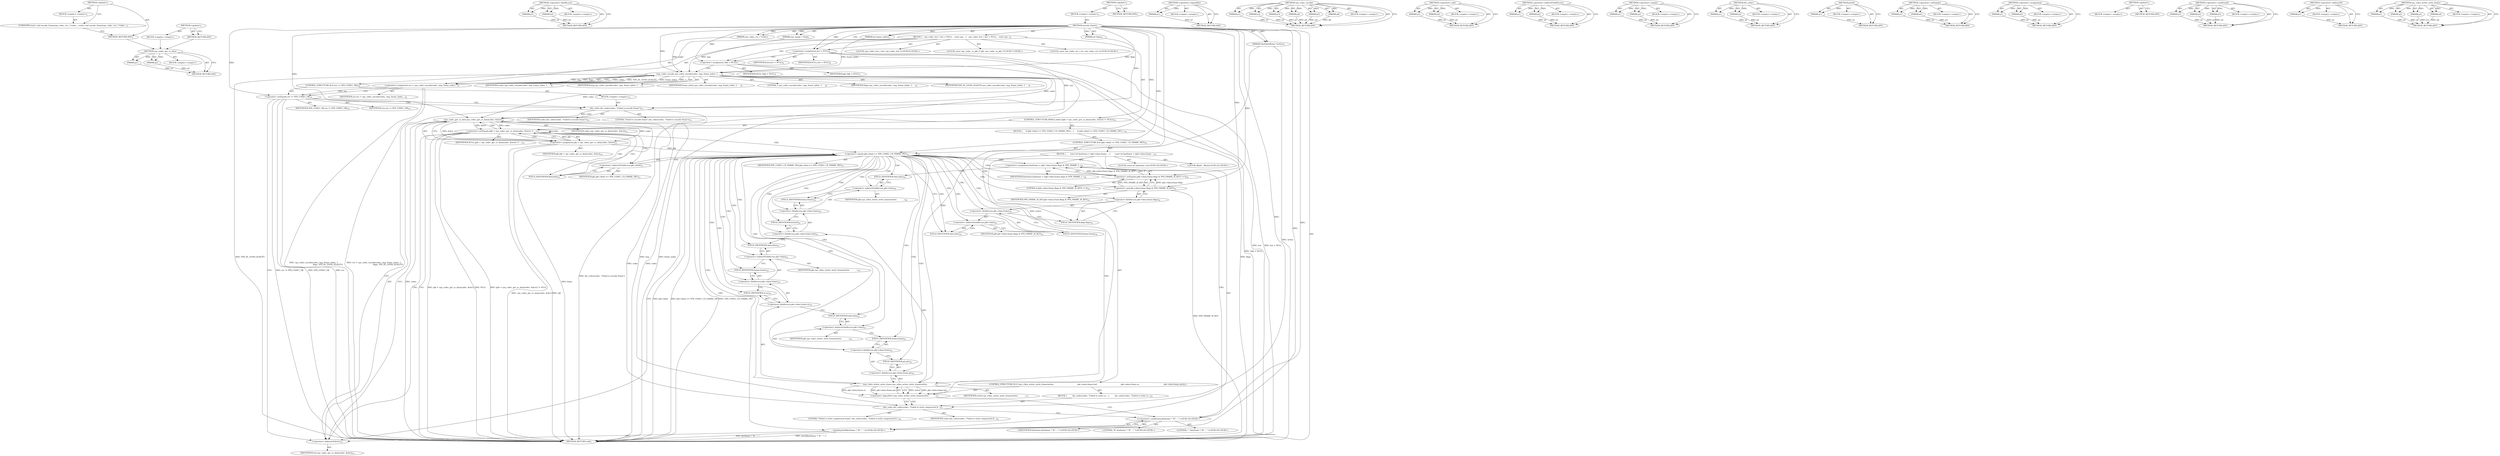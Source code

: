 digraph "&lt;global&gt;" {
vulnerable_168 [label=<(METHOD,vpx_codec_get_cx_data)>];
vulnerable_169 [label=<(PARAM,p1)>];
vulnerable_170 [label=<(PARAM,p2)>];
vulnerable_171 [label=<(BLOCK,&lt;empty&gt;,&lt;empty&gt;)>];
vulnerable_172 [label=<(METHOD_RETURN,ANY)>];
vulnerable_192 [label=<(METHOD,&lt;operator&gt;.fieldAccess)>];
vulnerable_193 [label=<(PARAM,p1)>];
vulnerable_194 [label=<(PARAM,p2)>];
vulnerable_195 [label=<(BLOCK,&lt;empty&gt;,&lt;empty&gt;)>];
vulnerable_196 [label=<(METHOD_RETURN,ANY)>];
vulnerable_6 [label=<(METHOD,&lt;global&gt;)<SUB>1</SUB>>];
vulnerable_7 [label=<(BLOCK,&lt;empty&gt;,&lt;empty&gt;)<SUB>1</SUB>>];
vulnerable_8 [label=<(METHOD,encode_frame)<SUB>1</SUB>>];
vulnerable_9 [label=<(PARAM,vpx_codec_ctx_t *codec)<SUB>1</SUB>>];
vulnerable_10 [label=<(PARAM,vpx_image_t *img)<SUB>2</SUB>>];
vulnerable_11 [label=<(PARAM,int frame_index)<SUB>3</SUB>>];
vulnerable_12 [label=<(PARAM,int flags)<SUB>4</SUB>>];
vulnerable_13 [label=<(PARAM,VpxVideoWriter *writer)<SUB>5</SUB>>];
vulnerable_14 [label=<(BLOCK,{
   vpx_codec_iter_t iter = NULL;
   const vpx...,{
   vpx_codec_iter_t iter = NULL;
   const vpx...)<SUB>5</SUB>>];
vulnerable_15 [label="<(LOCAL,vpx_codec_iter_t iter: vpx_codec_iter_t)<SUB>6</SUB>>"];
vulnerable_16 [label=<(&lt;operator&gt;.assignment,iter = NULL)<SUB>6</SUB>>];
vulnerable_17 [label=<(IDENTIFIER,iter,iter = NULL)<SUB>6</SUB>>];
vulnerable_18 [label=<(IDENTIFIER,NULL,iter = NULL)<SUB>6</SUB>>];
vulnerable_19 [label="<(LOCAL,const vpx_codec_cx_pkt_t* pkt: vpx_codec_cx_pkt_t*)<SUB>7</SUB>>"];
vulnerable_20 [label=<(&lt;operator&gt;.assignment,*pkt = NULL)<SUB>7</SUB>>];
vulnerable_21 [label=<(IDENTIFIER,pkt,*pkt = NULL)<SUB>7</SUB>>];
vulnerable_22 [label=<(IDENTIFIER,NULL,*pkt = NULL)<SUB>7</SUB>>];
vulnerable_23 [label="<(LOCAL,const vpx_codec_err_t res: vpx_codec_err_t)<SUB>8</SUB>>"];
vulnerable_24 [label=<(&lt;operator&gt;.assignment,res = vpx_codec_encode(codec, img, frame_index,...)<SUB>8</SUB>>];
vulnerable_25 [label=<(IDENTIFIER,res,res = vpx_codec_encode(codec, img, frame_index,...)<SUB>8</SUB>>];
vulnerable_26 [label=<(vpx_codec_encode,vpx_codec_encode(codec, img, frame_index, 1,
  ...)<SUB>8</SUB>>];
vulnerable_27 [label=<(IDENTIFIER,codec,vpx_codec_encode(codec, img, frame_index, 1,
  ...)<SUB>8</SUB>>];
vulnerable_28 [label=<(IDENTIFIER,img,vpx_codec_encode(codec, img, frame_index, 1,
  ...)<SUB>8</SUB>>];
vulnerable_29 [label=<(IDENTIFIER,frame_index,vpx_codec_encode(codec, img, frame_index, 1,
  ...)<SUB>8</SUB>>];
vulnerable_30 [label=<(LITERAL,1,vpx_codec_encode(codec, img, frame_index, 1,
  ...)<SUB>8</SUB>>];
vulnerable_31 [label=<(IDENTIFIER,flags,vpx_codec_encode(codec, img, frame_index, 1,
  ...)<SUB>9</SUB>>];
vulnerable_32 [label=<(IDENTIFIER,VPX_DL_GOOD_QUALITY,vpx_codec_encode(codec, img, frame_index, 1,
  ...)<SUB>9</SUB>>];
vulnerable_33 [label=<(CONTROL_STRUCTURE,IF,if (res != VPX_CODEC_OK))<SUB>10</SUB>>];
vulnerable_34 [label=<(&lt;operator&gt;.notEquals,res != VPX_CODEC_OK)<SUB>10</SUB>>];
vulnerable_35 [label=<(IDENTIFIER,res,res != VPX_CODEC_OK)<SUB>10</SUB>>];
vulnerable_36 [label=<(IDENTIFIER,VPX_CODEC_OK,res != VPX_CODEC_OK)<SUB>10</SUB>>];
vulnerable_37 [label=<(BLOCK,&lt;empty&gt;,&lt;empty&gt;)<SUB>12</SUB>>];
vulnerable_38 [label=<(die_codec,die_codec(codec, &quot;Failed to encode frame&quot;))<SUB>12</SUB>>];
vulnerable_39 [label=<(IDENTIFIER,codec,die_codec(codec, &quot;Failed to encode frame&quot;))<SUB>12</SUB>>];
vulnerable_40 [label=<(LITERAL,&quot;Failed to encode frame&quot;,die_codec(codec, &quot;Failed to encode frame&quot;))<SUB>12</SUB>>];
vulnerable_41 [label=<(CONTROL_STRUCTURE,WHILE,while ((pkt = vpx_codec_get_cx_data(codec, &amp;iter)) != NULL))<SUB>14</SUB>>];
vulnerable_42 [label=<(&lt;operator&gt;.notEquals,(pkt = vpx_codec_get_cx_data(codec, &amp;iter)) != ...)<SUB>14</SUB>>];
vulnerable_43 [label=<(&lt;operator&gt;.assignment,pkt = vpx_codec_get_cx_data(codec, &amp;iter))<SUB>14</SUB>>];
vulnerable_44 [label=<(IDENTIFIER,pkt,pkt = vpx_codec_get_cx_data(codec, &amp;iter))<SUB>14</SUB>>];
vulnerable_45 [label=<(vpx_codec_get_cx_data,vpx_codec_get_cx_data(codec, &amp;iter))<SUB>14</SUB>>];
vulnerable_46 [label=<(IDENTIFIER,codec,vpx_codec_get_cx_data(codec, &amp;iter))<SUB>14</SUB>>];
vulnerable_47 [label=<(&lt;operator&gt;.addressOf,&amp;iter)<SUB>14</SUB>>];
vulnerable_48 [label=<(IDENTIFIER,iter,vpx_codec_get_cx_data(codec, &amp;iter))<SUB>14</SUB>>];
vulnerable_49 [label=<(IDENTIFIER,NULL,(pkt = vpx_codec_get_cx_data(codec, &amp;iter)) != ...)<SUB>14</SUB>>];
vulnerable_50 [label=<(BLOCK,{
     if (pkt-&gt;kind == VPX_CODEC_CX_FRAME_PKT)...,{
     if (pkt-&gt;kind == VPX_CODEC_CX_FRAME_PKT)...)<SUB>14</SUB>>];
vulnerable_51 [label=<(CONTROL_STRUCTURE,IF,if (pkt-&gt;kind == VPX_CODEC_CX_FRAME_PKT))<SUB>15</SUB>>];
vulnerable_52 [label=<(&lt;operator&gt;.equals,pkt-&gt;kind == VPX_CODEC_CX_FRAME_PKT)<SUB>15</SUB>>];
vulnerable_53 [label=<(&lt;operator&gt;.indirectFieldAccess,pkt-&gt;kind)<SUB>15</SUB>>];
vulnerable_54 [label=<(IDENTIFIER,pkt,pkt-&gt;kind == VPX_CODEC_CX_FRAME_PKT)<SUB>15</SUB>>];
vulnerable_55 [label=<(FIELD_IDENTIFIER,kind,kind)<SUB>15</SUB>>];
vulnerable_56 [label=<(IDENTIFIER,VPX_CODEC_CX_FRAME_PKT,pkt-&gt;kind == VPX_CODEC_CX_FRAME_PKT)<SUB>15</SUB>>];
vulnerable_57 [label=<(BLOCK,{
       const int keyframe = (pkt-&gt;data.frame....,{
       const int keyframe = (pkt-&gt;data.frame....)<SUB>15</SUB>>];
vulnerable_58 [label="<(LOCAL,const int keyframe: int)<SUB>16</SUB>>"];
vulnerable_59 [label=<(&lt;operator&gt;.assignment,keyframe = (pkt-&gt;data.frame.flags &amp; VPX_FRAME_I...)<SUB>16</SUB>>];
vulnerable_60 [label=<(IDENTIFIER,keyframe,keyframe = (pkt-&gt;data.frame.flags &amp; VPX_FRAME_I...)<SUB>16</SUB>>];
vulnerable_61 [label=<(&lt;operator&gt;.notEquals,(pkt-&gt;data.frame.flags &amp; VPX_FRAME_IS_KEY) != 0)<SUB>16</SUB>>];
vulnerable_62 [label=<(&lt;operator&gt;.and,pkt-&gt;data.frame.flags &amp; VPX_FRAME_IS_KEY)<SUB>16</SUB>>];
vulnerable_63 [label=<(&lt;operator&gt;.fieldAccess,pkt-&gt;data.frame.flags)<SUB>16</SUB>>];
vulnerable_64 [label=<(&lt;operator&gt;.fieldAccess,pkt-&gt;data.frame)<SUB>16</SUB>>];
vulnerable_65 [label=<(&lt;operator&gt;.indirectFieldAccess,pkt-&gt;data)<SUB>16</SUB>>];
vulnerable_66 [label=<(IDENTIFIER,pkt,pkt-&gt;data.frame.flags &amp; VPX_FRAME_IS_KEY)<SUB>16</SUB>>];
vulnerable_67 [label=<(FIELD_IDENTIFIER,data,data)<SUB>16</SUB>>];
vulnerable_68 [label=<(FIELD_IDENTIFIER,frame,frame)<SUB>16</SUB>>];
vulnerable_69 [label=<(FIELD_IDENTIFIER,flags,flags)<SUB>16</SUB>>];
vulnerable_70 [label=<(IDENTIFIER,VPX_FRAME_IS_KEY,pkt-&gt;data.frame.flags &amp; VPX_FRAME_IS_KEY)<SUB>16</SUB>>];
vulnerable_71 [label=<(LITERAL,0,(pkt-&gt;data.frame.flags &amp; VPX_FRAME_IS_KEY) != 0)<SUB>16</SUB>>];
vulnerable_72 [label=<(CONTROL_STRUCTURE,IF,if (!vpx_video_writer_write_frame(writer,
                                        pkt-&gt;data.frame.buf,
                                        pkt-&gt;data.frame.sz,

                                         pkt-&gt;data.frame.pts)))<SUB>17</SUB>>];
vulnerable_73 [label=<(&lt;operator&gt;.logicalNot,!vpx_video_writer_write_frame(writer,
         ...)<SUB>17</SUB>>];
vulnerable_74 [label=<(vpx_video_writer_write_frame,vpx_video_writer_write_frame(writer,
          ...)<SUB>17</SUB>>];
vulnerable_75 [label=<(IDENTIFIER,writer,vpx_video_writer_write_frame(writer,
          ...)<SUB>17</SUB>>];
vulnerable_76 [label=<(&lt;operator&gt;.fieldAccess,pkt-&gt;data.frame.buf)<SUB>18</SUB>>];
vulnerable_77 [label=<(&lt;operator&gt;.fieldAccess,pkt-&gt;data.frame)<SUB>18</SUB>>];
vulnerable_78 [label=<(&lt;operator&gt;.indirectFieldAccess,pkt-&gt;data)<SUB>18</SUB>>];
vulnerable_79 [label=<(IDENTIFIER,pkt,vpx_video_writer_write_frame(writer,
          ...)<SUB>18</SUB>>];
vulnerable_80 [label=<(FIELD_IDENTIFIER,data,data)<SUB>18</SUB>>];
vulnerable_81 [label=<(FIELD_IDENTIFIER,frame,frame)<SUB>18</SUB>>];
vulnerable_82 [label=<(FIELD_IDENTIFIER,buf,buf)<SUB>18</SUB>>];
vulnerable_83 [label=<(&lt;operator&gt;.fieldAccess,pkt-&gt;data.frame.sz)<SUB>19</SUB>>];
vulnerable_84 [label=<(&lt;operator&gt;.fieldAccess,pkt-&gt;data.frame)<SUB>19</SUB>>];
vulnerable_85 [label=<(&lt;operator&gt;.indirectFieldAccess,pkt-&gt;data)<SUB>19</SUB>>];
vulnerable_86 [label=<(IDENTIFIER,pkt,vpx_video_writer_write_frame(writer,
          ...)<SUB>19</SUB>>];
vulnerable_87 [label=<(FIELD_IDENTIFIER,data,data)<SUB>19</SUB>>];
vulnerable_88 [label=<(FIELD_IDENTIFIER,frame,frame)<SUB>19</SUB>>];
vulnerable_89 [label=<(FIELD_IDENTIFIER,sz,sz)<SUB>19</SUB>>];
vulnerable_90 [label=<(&lt;operator&gt;.fieldAccess,pkt-&gt;data.frame.pts)<SUB>21</SUB>>];
vulnerable_91 [label=<(&lt;operator&gt;.fieldAccess,pkt-&gt;data.frame)<SUB>21</SUB>>];
vulnerable_92 [label=<(&lt;operator&gt;.indirectFieldAccess,pkt-&gt;data)<SUB>21</SUB>>];
vulnerable_93 [label=<(IDENTIFIER,pkt,vpx_video_writer_write_frame(writer,
          ...)<SUB>21</SUB>>];
vulnerable_94 [label=<(FIELD_IDENTIFIER,data,data)<SUB>21</SUB>>];
vulnerable_95 [label=<(FIELD_IDENTIFIER,frame,frame)<SUB>21</SUB>>];
vulnerable_96 [label=<(FIELD_IDENTIFIER,pts,pts)<SUB>21</SUB>>];
vulnerable_97 [label=<(BLOCK,{
         die_codec(codec, &quot;Failed to write co...,{
         die_codec(codec, &quot;Failed to write co...)<SUB>21</SUB>>];
vulnerable_98 [label=<(die_codec,die_codec(codec, &quot;Failed to write compressed fr...)<SUB>22</SUB>>];
vulnerable_99 [label=<(IDENTIFIER,codec,die_codec(codec, &quot;Failed to write compressed fr...)<SUB>22</SUB>>];
vulnerable_100 [label=<(LITERAL,&quot;Failed to write compressed frame&quot;,die_codec(codec, &quot;Failed to write compressed fr...)<SUB>22</SUB>>];
vulnerable_101 [label="<(printf,printf(keyframe ? &quot;K&quot; : &quot;.&quot;))<SUB>24</SUB>>"];
vulnerable_102 [label="<(&lt;operator&gt;.conditional,keyframe ? &quot;K&quot; : &quot;.&quot;)<SUB>24</SUB>>"];
vulnerable_103 [label="<(IDENTIFIER,keyframe,keyframe ? &quot;K&quot; : &quot;.&quot;)<SUB>24</SUB>>"];
vulnerable_104 [label="<(LITERAL,&quot;K&quot;,keyframe ? &quot;K&quot; : &quot;.&quot;)<SUB>24</SUB>>"];
vulnerable_105 [label="<(LITERAL,&quot;.&quot;,keyframe ? &quot;K&quot; : &quot;.&quot;)<SUB>24</SUB>>"];
vulnerable_106 [label="<(LOCAL,fflush : fflush)<SUB>25</SUB>>"];
vulnerable_107 [label=<(METHOD_RETURN,void)<SUB>1</SUB>>];
vulnerable_109 [label=<(METHOD_RETURN,ANY)<SUB>1</SUB>>];
vulnerable_197 [label=<(METHOD,&lt;operator&gt;.logicalNot)>];
vulnerable_198 [label=<(PARAM,p1)>];
vulnerable_199 [label=<(BLOCK,&lt;empty&gt;,&lt;empty&gt;)>];
vulnerable_200 [label=<(METHOD_RETURN,ANY)>];
vulnerable_149 [label=<(METHOD,vpx_codec_encode)>];
vulnerable_150 [label=<(PARAM,p1)>];
vulnerable_151 [label=<(PARAM,p2)>];
vulnerable_152 [label=<(PARAM,p3)>];
vulnerable_153 [label=<(PARAM,p4)>];
vulnerable_154 [label=<(PARAM,p5)>];
vulnerable_155 [label=<(PARAM,p6)>];
vulnerable_156 [label=<(BLOCK,&lt;empty&gt;,&lt;empty&gt;)>];
vulnerable_157 [label=<(METHOD_RETURN,ANY)>];
vulnerable_187 [label=<(METHOD,&lt;operator&gt;.and)>];
vulnerable_188 [label=<(PARAM,p1)>];
vulnerable_189 [label=<(PARAM,p2)>];
vulnerable_190 [label=<(BLOCK,&lt;empty&gt;,&lt;empty&gt;)>];
vulnerable_191 [label=<(METHOD_RETURN,ANY)>];
vulnerable_182 [label=<(METHOD,&lt;operator&gt;.indirectFieldAccess)>];
vulnerable_183 [label=<(PARAM,p1)>];
vulnerable_184 [label=<(PARAM,p2)>];
vulnerable_185 [label=<(BLOCK,&lt;empty&gt;,&lt;empty&gt;)>];
vulnerable_186 [label=<(METHOD_RETURN,ANY)>];
vulnerable_177 [label=<(METHOD,&lt;operator&gt;.equals)>];
vulnerable_178 [label=<(PARAM,p1)>];
vulnerable_179 [label=<(PARAM,p2)>];
vulnerable_180 [label=<(BLOCK,&lt;empty&gt;,&lt;empty&gt;)>];
vulnerable_181 [label=<(METHOD_RETURN,ANY)>];
vulnerable_163 [label=<(METHOD,die_codec)>];
vulnerable_164 [label=<(PARAM,p1)>];
vulnerable_165 [label=<(PARAM,p2)>];
vulnerable_166 [label=<(BLOCK,&lt;empty&gt;,&lt;empty&gt;)>];
vulnerable_167 [label=<(METHOD_RETURN,ANY)>];
vulnerable_208 [label=<(METHOD,printf)>];
vulnerable_209 [label=<(PARAM,p1)>];
vulnerable_210 [label=<(BLOCK,&lt;empty&gt;,&lt;empty&gt;)>];
vulnerable_211 [label=<(METHOD_RETURN,ANY)>];
vulnerable_158 [label=<(METHOD,&lt;operator&gt;.notEquals)>];
vulnerable_159 [label=<(PARAM,p1)>];
vulnerable_160 [label=<(PARAM,p2)>];
vulnerable_161 [label=<(BLOCK,&lt;empty&gt;,&lt;empty&gt;)>];
vulnerable_162 [label=<(METHOD_RETURN,ANY)>];
vulnerable_144 [label=<(METHOD,&lt;operator&gt;.assignment)>];
vulnerable_145 [label=<(PARAM,p1)>];
vulnerable_146 [label=<(PARAM,p2)>];
vulnerable_147 [label=<(BLOCK,&lt;empty&gt;,&lt;empty&gt;)>];
vulnerable_148 [label=<(METHOD_RETURN,ANY)>];
vulnerable_138 [label=<(METHOD,&lt;global&gt;)<SUB>1</SUB>>];
vulnerable_139 [label=<(BLOCK,&lt;empty&gt;,&lt;empty&gt;)>];
vulnerable_140 [label=<(METHOD_RETURN,ANY)>];
vulnerable_212 [label=<(METHOD,&lt;operator&gt;.conditional)>];
vulnerable_213 [label=<(PARAM,p1)>];
vulnerable_214 [label=<(PARAM,p2)>];
vulnerable_215 [label=<(PARAM,p3)>];
vulnerable_216 [label=<(BLOCK,&lt;empty&gt;,&lt;empty&gt;)>];
vulnerable_217 [label=<(METHOD_RETURN,ANY)>];
vulnerable_173 [label=<(METHOD,&lt;operator&gt;.addressOf)>];
vulnerable_174 [label=<(PARAM,p1)>];
vulnerable_175 [label=<(BLOCK,&lt;empty&gt;,&lt;empty&gt;)>];
vulnerable_176 [label=<(METHOD_RETURN,ANY)>];
vulnerable_201 [label=<(METHOD,vpx_video_writer_write_frame)>];
vulnerable_202 [label=<(PARAM,p1)>];
vulnerable_203 [label=<(PARAM,p2)>];
vulnerable_204 [label=<(PARAM,p3)>];
vulnerable_205 [label=<(PARAM,p4)>];
vulnerable_206 [label=<(BLOCK,&lt;empty&gt;,&lt;empty&gt;)>];
vulnerable_207 [label=<(METHOD_RETURN,ANY)>];
fixed_6 [label=<(METHOD,&lt;global&gt;)<SUB>1</SUB>>];
fixed_7 [label=<(BLOCK,&lt;empty&gt;,&lt;empty&gt;)<SUB>1</SUB>>];
fixed_8 [label=<(UNKNOWN,static void encode_frame(vpx_codec_ctx_t *codec...,static void encode_frame(vpx_codec_ctx_t *codec...)<SUB>1</SUB>>];
fixed_9 [label=<(METHOD_RETURN,ANY)<SUB>1</SUB>>];
fixed_14 [label=<(METHOD,&lt;global&gt;)<SUB>1</SUB>>];
fixed_15 [label=<(BLOCK,&lt;empty&gt;,&lt;empty&gt;)>];
fixed_16 [label=<(METHOD_RETURN,ANY)>];
vulnerable_168 -> vulnerable_169  [key=0, label="AST: "];
vulnerable_168 -> vulnerable_169  [key=1, label="DDG: "];
vulnerable_168 -> vulnerable_171  [key=0, label="AST: "];
vulnerable_168 -> vulnerable_170  [key=0, label="AST: "];
vulnerable_168 -> vulnerable_170  [key=1, label="DDG: "];
vulnerable_168 -> vulnerable_172  [key=0, label="AST: "];
vulnerable_168 -> vulnerable_172  [key=1, label="CFG: "];
vulnerable_169 -> vulnerable_172  [key=0, label="DDG: p1"];
vulnerable_170 -> vulnerable_172  [key=0, label="DDG: p2"];
vulnerable_192 -> vulnerable_193  [key=0, label="AST: "];
vulnerable_192 -> vulnerable_193  [key=1, label="DDG: "];
vulnerable_192 -> vulnerable_195  [key=0, label="AST: "];
vulnerable_192 -> vulnerable_194  [key=0, label="AST: "];
vulnerable_192 -> vulnerable_194  [key=1, label="DDG: "];
vulnerable_192 -> vulnerable_196  [key=0, label="AST: "];
vulnerable_192 -> vulnerable_196  [key=1, label="CFG: "];
vulnerable_193 -> vulnerable_196  [key=0, label="DDG: p1"];
vulnerable_194 -> vulnerable_196  [key=0, label="DDG: p2"];
vulnerable_6 -> vulnerable_7  [key=0, label="AST: "];
vulnerable_6 -> vulnerable_109  [key=0, label="AST: "];
vulnerable_6 -> vulnerable_109  [key=1, label="CFG: "];
vulnerable_7 -> vulnerable_8  [key=0, label="AST: "];
vulnerable_8 -> vulnerable_9  [key=0, label="AST: "];
vulnerable_8 -> vulnerable_9  [key=1, label="DDG: "];
vulnerable_8 -> vulnerable_10  [key=0, label="AST: "];
vulnerable_8 -> vulnerable_10  [key=1, label="DDG: "];
vulnerable_8 -> vulnerable_11  [key=0, label="AST: "];
vulnerable_8 -> vulnerable_11  [key=1, label="DDG: "];
vulnerable_8 -> vulnerable_12  [key=0, label="AST: "];
vulnerable_8 -> vulnerable_12  [key=1, label="DDG: "];
vulnerable_8 -> vulnerable_13  [key=0, label="AST: "];
vulnerable_8 -> vulnerable_13  [key=1, label="DDG: "];
vulnerable_8 -> vulnerable_14  [key=0, label="AST: "];
vulnerable_8 -> vulnerable_107  [key=0, label="AST: "];
vulnerable_8 -> vulnerable_16  [key=0, label="CFG: "];
vulnerable_8 -> vulnerable_16  [key=1, label="DDG: "];
vulnerable_8 -> vulnerable_20  [key=0, label="DDG: "];
vulnerable_8 -> vulnerable_26  [key=0, label="DDG: "];
vulnerable_8 -> vulnerable_34  [key=0, label="DDG: "];
vulnerable_8 -> vulnerable_42  [key=0, label="DDG: "];
vulnerable_8 -> vulnerable_38  [key=0, label="DDG: "];
vulnerable_8 -> vulnerable_45  [key=0, label="DDG: "];
vulnerable_8 -> vulnerable_52  [key=0, label="DDG: "];
vulnerable_8 -> vulnerable_101  [key=0, label="DDG: "];
vulnerable_8 -> vulnerable_61  [key=0, label="DDG: "];
vulnerable_8 -> vulnerable_102  [key=0, label="DDG: "];
vulnerable_8 -> vulnerable_62  [key=0, label="DDG: "];
vulnerable_8 -> vulnerable_74  [key=0, label="DDG: "];
vulnerable_8 -> vulnerable_98  [key=0, label="DDG: "];
vulnerable_9 -> vulnerable_26  [key=0, label="DDG: codec"];
vulnerable_10 -> vulnerable_26  [key=0, label="DDG: img"];
vulnerable_11 -> vulnerable_26  [key=0, label="DDG: frame_index"];
vulnerable_12 -> vulnerable_26  [key=0, label="DDG: flags"];
vulnerable_13 -> vulnerable_107  [key=0, label="DDG: writer"];
vulnerable_13 -> vulnerable_74  [key=0, label="DDG: writer"];
vulnerable_14 -> vulnerable_15  [key=0, label="AST: "];
vulnerable_14 -> vulnerable_16  [key=0, label="AST: "];
vulnerable_14 -> vulnerable_19  [key=0, label="AST: "];
vulnerable_14 -> vulnerable_20  [key=0, label="AST: "];
vulnerable_14 -> vulnerable_23  [key=0, label="AST: "];
vulnerable_14 -> vulnerable_24  [key=0, label="AST: "];
vulnerable_14 -> vulnerable_33  [key=0, label="AST: "];
vulnerable_14 -> vulnerable_41  [key=0, label="AST: "];
vulnerable_16 -> vulnerable_17  [key=0, label="AST: "];
vulnerable_16 -> vulnerable_18  [key=0, label="AST: "];
vulnerable_16 -> vulnerable_20  [key=0, label="CFG: "];
vulnerable_16 -> vulnerable_107  [key=0, label="DDG: iter"];
vulnerable_16 -> vulnerable_107  [key=1, label="DDG: iter = NULL"];
vulnerable_16 -> vulnerable_45  [key=0, label="DDG: iter"];
vulnerable_20 -> vulnerable_21  [key=0, label="AST: "];
vulnerable_20 -> vulnerable_22  [key=0, label="AST: "];
vulnerable_20 -> vulnerable_26  [key=0, label="CFG: "];
vulnerable_20 -> vulnerable_107  [key=0, label="DDG: *pkt = NULL"];
vulnerable_24 -> vulnerable_25  [key=0, label="AST: "];
vulnerable_24 -> vulnerable_26  [key=0, label="AST: "];
vulnerable_24 -> vulnerable_34  [key=0, label="CFG: "];
vulnerable_24 -> vulnerable_34  [key=1, label="DDG: res"];
vulnerable_24 -> vulnerable_107  [key=0, label="DDG: vpx_codec_encode(codec, img, frame_index, 1,
                                               flags, VPX_DL_GOOD_QUALITY)"];
vulnerable_24 -> vulnerable_107  [key=1, label="DDG: res = vpx_codec_encode(codec, img, frame_index, 1,
                                               flags, VPX_DL_GOOD_QUALITY)"];
vulnerable_26 -> vulnerable_27  [key=0, label="AST: "];
vulnerable_26 -> vulnerable_28  [key=0, label="AST: "];
vulnerable_26 -> vulnerable_29  [key=0, label="AST: "];
vulnerable_26 -> vulnerable_30  [key=0, label="AST: "];
vulnerable_26 -> vulnerable_31  [key=0, label="AST: "];
vulnerable_26 -> vulnerable_32  [key=0, label="AST: "];
vulnerable_26 -> vulnerable_24  [key=0, label="CFG: "];
vulnerable_26 -> vulnerable_24  [key=1, label="DDG: codec"];
vulnerable_26 -> vulnerable_24  [key=2, label="DDG: VPX_DL_GOOD_QUALITY"];
vulnerable_26 -> vulnerable_24  [key=3, label="DDG: frame_index"];
vulnerable_26 -> vulnerable_24  [key=4, label="DDG: 1"];
vulnerable_26 -> vulnerable_24  [key=5, label="DDG: img"];
vulnerable_26 -> vulnerable_24  [key=6, label="DDG: flags"];
vulnerable_26 -> vulnerable_107  [key=0, label="DDG: img"];
vulnerable_26 -> vulnerable_107  [key=1, label="DDG: frame_index"];
vulnerable_26 -> vulnerable_107  [key=2, label="DDG: flags"];
vulnerable_26 -> vulnerable_107  [key=3, label="DDG: VPX_DL_GOOD_QUALITY"];
vulnerable_26 -> vulnerable_38  [key=0, label="DDG: codec"];
vulnerable_26 -> vulnerable_45  [key=0, label="DDG: codec"];
vulnerable_33 -> vulnerable_34  [key=0, label="AST: "];
vulnerable_33 -> vulnerable_37  [key=0, label="AST: "];
vulnerable_34 -> vulnerable_35  [key=0, label="AST: "];
vulnerable_34 -> vulnerable_36  [key=0, label="AST: "];
vulnerable_34 -> vulnerable_38  [key=0, label="CFG: "];
vulnerable_34 -> vulnerable_38  [key=1, label="CDG: "];
vulnerable_34 -> vulnerable_47  [key=0, label="CFG: "];
vulnerable_34 -> vulnerable_107  [key=0, label="DDG: res"];
vulnerable_34 -> vulnerable_107  [key=1, label="DDG: res != VPX_CODEC_OK"];
vulnerable_34 -> vulnerable_107  [key=2, label="DDG: VPX_CODEC_OK"];
vulnerable_37 -> vulnerable_38  [key=0, label="AST: "];
vulnerable_38 -> vulnerable_39  [key=0, label="AST: "];
vulnerable_38 -> vulnerable_40  [key=0, label="AST: "];
vulnerable_38 -> vulnerable_47  [key=0, label="CFG: "];
vulnerable_38 -> vulnerable_107  [key=0, label="DDG: die_codec(codec, &quot;Failed to encode frame&quot;)"];
vulnerable_38 -> vulnerable_45  [key=0, label="DDG: codec"];
vulnerable_41 -> vulnerable_42  [key=0, label="AST: "];
vulnerable_41 -> vulnerable_50  [key=0, label="AST: "];
vulnerable_42 -> vulnerable_43  [key=0, label="AST: "];
vulnerable_42 -> vulnerable_43  [key=1, label="CDG: "];
vulnerable_42 -> vulnerable_49  [key=0, label="AST: "];
vulnerable_42 -> vulnerable_107  [key=0, label="CFG: "];
vulnerable_42 -> vulnerable_107  [key=1, label="DDG: pkt = vpx_codec_get_cx_data(codec, &amp;iter)"];
vulnerable_42 -> vulnerable_107  [key=2, label="DDG: NULL"];
vulnerable_42 -> vulnerable_107  [key=3, label="DDG: (pkt = vpx_codec_get_cx_data(codec, &amp;iter)) != NULL"];
vulnerable_42 -> vulnerable_55  [key=0, label="CFG: "];
vulnerable_42 -> vulnerable_55  [key=1, label="CDG: "];
vulnerable_42 -> vulnerable_47  [key=0, label="CDG: "];
vulnerable_42 -> vulnerable_42  [key=0, label="CDG: "];
vulnerable_42 -> vulnerable_52  [key=0, label="CDG: "];
vulnerable_42 -> vulnerable_45  [key=0, label="CDG: "];
vulnerable_42 -> vulnerable_53  [key=0, label="CDG: "];
vulnerable_43 -> vulnerable_44  [key=0, label="AST: "];
vulnerable_43 -> vulnerable_45  [key=0, label="AST: "];
vulnerable_43 -> vulnerable_42  [key=0, label="CFG: "];
vulnerable_43 -> vulnerable_42  [key=1, label="DDG: pkt"];
vulnerable_43 -> vulnerable_107  [key=0, label="DDG: pkt"];
vulnerable_43 -> vulnerable_107  [key=1, label="DDG: vpx_codec_get_cx_data(codec, &amp;iter)"];
vulnerable_43 -> vulnerable_52  [key=0, label="DDG: pkt"];
vulnerable_45 -> vulnerable_46  [key=0, label="AST: "];
vulnerable_45 -> vulnerable_47  [key=0, label="AST: "];
vulnerable_45 -> vulnerable_43  [key=0, label="CFG: "];
vulnerable_45 -> vulnerable_43  [key=1, label="DDG: codec"];
vulnerable_45 -> vulnerable_43  [key=2, label="DDG: &amp;iter"];
vulnerable_45 -> vulnerable_107  [key=0, label="DDG: codec"];
vulnerable_45 -> vulnerable_107  [key=1, label="DDG: &amp;iter"];
vulnerable_45 -> vulnerable_42  [key=0, label="DDG: codec"];
vulnerable_45 -> vulnerable_42  [key=1, label="DDG: &amp;iter"];
vulnerable_45 -> vulnerable_98  [key=0, label="DDG: codec"];
vulnerable_47 -> vulnerable_48  [key=0, label="AST: "];
vulnerable_47 -> vulnerable_45  [key=0, label="CFG: "];
vulnerable_50 -> vulnerable_51  [key=0, label="AST: "];
vulnerable_51 -> vulnerable_52  [key=0, label="AST: "];
vulnerable_51 -> vulnerable_57  [key=0, label="AST: "];
vulnerable_52 -> vulnerable_53  [key=0, label="AST: "];
vulnerable_52 -> vulnerable_56  [key=0, label="AST: "];
vulnerable_52 -> vulnerable_47  [key=0, label="CFG: "];
vulnerable_52 -> vulnerable_67  [key=0, label="CFG: "];
vulnerable_52 -> vulnerable_67  [key=1, label="CDG: "];
vulnerable_52 -> vulnerable_107  [key=0, label="DDG: pkt-&gt;kind"];
vulnerable_52 -> vulnerable_107  [key=1, label="DDG: pkt-&gt;kind == VPX_CODEC_CX_FRAME_PKT"];
vulnerable_52 -> vulnerable_107  [key=2, label="DDG: VPX_CODEC_CX_FRAME_PKT"];
vulnerable_52 -> vulnerable_94  [key=0, label="CDG: "];
vulnerable_52 -> vulnerable_68  [key=0, label="CDG: "];
vulnerable_52 -> vulnerable_73  [key=0, label="CDG: "];
vulnerable_52 -> vulnerable_96  [key=0, label="CDG: "];
vulnerable_52 -> vulnerable_77  [key=0, label="CDG: "];
vulnerable_52 -> vulnerable_64  [key=0, label="CDG: "];
vulnerable_52 -> vulnerable_89  [key=0, label="CDG: "];
vulnerable_52 -> vulnerable_81  [key=0, label="CDG: "];
vulnerable_52 -> vulnerable_84  [key=0, label="CDG: "];
vulnerable_52 -> vulnerable_102  [key=0, label="CDG: "];
vulnerable_52 -> vulnerable_85  [key=0, label="CDG: "];
vulnerable_52 -> vulnerable_69  [key=0, label="CDG: "];
vulnerable_52 -> vulnerable_74  [key=0, label="CDG: "];
vulnerable_52 -> vulnerable_95  [key=0, label="CDG: "];
vulnerable_52 -> vulnerable_92  [key=0, label="CDG: "];
vulnerable_52 -> vulnerable_76  [key=0, label="CDG: "];
vulnerable_52 -> vulnerable_65  [key=0, label="CDG: "];
vulnerable_52 -> vulnerable_59  [key=0, label="CDG: "];
vulnerable_52 -> vulnerable_87  [key=0, label="CDG: "];
vulnerable_52 -> vulnerable_91  [key=0, label="CDG: "];
vulnerable_52 -> vulnerable_82  [key=0, label="CDG: "];
vulnerable_52 -> vulnerable_101  [key=0, label="CDG: "];
vulnerable_52 -> vulnerable_90  [key=0, label="CDG: "];
vulnerable_52 -> vulnerable_80  [key=0, label="CDG: "];
vulnerable_52 -> vulnerable_61  [key=0, label="CDG: "];
vulnerable_52 -> vulnerable_83  [key=0, label="CDG: "];
vulnerable_52 -> vulnerable_88  [key=0, label="CDG: "];
vulnerable_52 -> vulnerable_63  [key=0, label="CDG: "];
vulnerable_52 -> vulnerable_78  [key=0, label="CDG: "];
vulnerable_52 -> vulnerable_62  [key=0, label="CDG: "];
vulnerable_53 -> vulnerable_54  [key=0, label="AST: "];
vulnerable_53 -> vulnerable_55  [key=0, label="AST: "];
vulnerable_53 -> vulnerable_52  [key=0, label="CFG: "];
vulnerable_55 -> vulnerable_53  [key=0, label="CFG: "];
vulnerable_57 -> vulnerable_58  [key=0, label="AST: "];
vulnerable_57 -> vulnerable_59  [key=0, label="AST: "];
vulnerable_57 -> vulnerable_72  [key=0, label="AST: "];
vulnerable_57 -> vulnerable_101  [key=0, label="AST: "];
vulnerable_57 -> vulnerable_106  [key=0, label="AST: "];
vulnerable_59 -> vulnerable_60  [key=0, label="AST: "];
vulnerable_59 -> vulnerable_61  [key=0, label="AST: "];
vulnerable_59 -> vulnerable_80  [key=0, label="CFG: "];
vulnerable_61 -> vulnerable_62  [key=0, label="AST: "];
vulnerable_61 -> vulnerable_71  [key=0, label="AST: "];
vulnerable_61 -> vulnerable_59  [key=0, label="CFG: "];
vulnerable_61 -> vulnerable_59  [key=1, label="DDG: pkt-&gt;data.frame.flags &amp; VPX_FRAME_IS_KEY"];
vulnerable_61 -> vulnerable_59  [key=2, label="DDG: 0"];
vulnerable_62 -> vulnerable_63  [key=0, label="AST: "];
vulnerable_62 -> vulnerable_70  [key=0, label="AST: "];
vulnerable_62 -> vulnerable_61  [key=0, label="CFG: "];
vulnerable_62 -> vulnerable_61  [key=1, label="DDG: pkt-&gt;data.frame.flags"];
vulnerable_62 -> vulnerable_61  [key=2, label="DDG: VPX_FRAME_IS_KEY"];
vulnerable_62 -> vulnerable_107  [key=0, label="DDG: VPX_FRAME_IS_KEY"];
vulnerable_63 -> vulnerable_64  [key=0, label="AST: "];
vulnerable_63 -> vulnerable_69  [key=0, label="AST: "];
vulnerable_63 -> vulnerable_62  [key=0, label="CFG: "];
vulnerable_64 -> vulnerable_65  [key=0, label="AST: "];
vulnerable_64 -> vulnerable_68  [key=0, label="AST: "];
vulnerable_64 -> vulnerable_69  [key=0, label="CFG: "];
vulnerable_65 -> vulnerable_66  [key=0, label="AST: "];
vulnerable_65 -> vulnerable_67  [key=0, label="AST: "];
vulnerable_65 -> vulnerable_68  [key=0, label="CFG: "];
vulnerable_67 -> vulnerable_65  [key=0, label="CFG: "];
vulnerable_68 -> vulnerable_64  [key=0, label="CFG: "];
vulnerable_69 -> vulnerable_63  [key=0, label="CFG: "];
vulnerable_72 -> vulnerable_73  [key=0, label="AST: "];
vulnerable_72 -> vulnerable_97  [key=0, label="AST: "];
vulnerable_73 -> vulnerable_74  [key=0, label="AST: "];
vulnerable_73 -> vulnerable_98  [key=0, label="CFG: "];
vulnerable_73 -> vulnerable_98  [key=1, label="CDG: "];
vulnerable_73 -> vulnerable_102  [key=0, label="CFG: "];
vulnerable_74 -> vulnerable_75  [key=0, label="AST: "];
vulnerable_74 -> vulnerable_76  [key=0, label="AST: "];
vulnerable_74 -> vulnerable_83  [key=0, label="AST: "];
vulnerable_74 -> vulnerable_90  [key=0, label="AST: "];
vulnerable_74 -> vulnerable_73  [key=0, label="CFG: "];
vulnerable_74 -> vulnerable_73  [key=1, label="DDG: writer"];
vulnerable_74 -> vulnerable_73  [key=2, label="DDG: pkt-&gt;data.frame.buf"];
vulnerable_74 -> vulnerable_73  [key=3, label="DDG: pkt-&gt;data.frame.sz"];
vulnerable_74 -> vulnerable_73  [key=4, label="DDG: pkt-&gt;data.frame.pts"];
vulnerable_76 -> vulnerable_77  [key=0, label="AST: "];
vulnerable_76 -> vulnerable_82  [key=0, label="AST: "];
vulnerable_76 -> vulnerable_87  [key=0, label="CFG: "];
vulnerable_77 -> vulnerable_78  [key=0, label="AST: "];
vulnerable_77 -> vulnerable_81  [key=0, label="AST: "];
vulnerable_77 -> vulnerable_82  [key=0, label="CFG: "];
vulnerable_78 -> vulnerable_79  [key=0, label="AST: "];
vulnerable_78 -> vulnerable_80  [key=0, label="AST: "];
vulnerable_78 -> vulnerable_81  [key=0, label="CFG: "];
vulnerable_80 -> vulnerable_78  [key=0, label="CFG: "];
vulnerable_81 -> vulnerable_77  [key=0, label="CFG: "];
vulnerable_82 -> vulnerable_76  [key=0, label="CFG: "];
vulnerable_83 -> vulnerable_84  [key=0, label="AST: "];
vulnerable_83 -> vulnerable_89  [key=0, label="AST: "];
vulnerable_83 -> vulnerable_94  [key=0, label="CFG: "];
vulnerable_84 -> vulnerable_85  [key=0, label="AST: "];
vulnerable_84 -> vulnerable_88  [key=0, label="AST: "];
vulnerable_84 -> vulnerable_89  [key=0, label="CFG: "];
vulnerable_85 -> vulnerable_86  [key=0, label="AST: "];
vulnerable_85 -> vulnerable_87  [key=0, label="AST: "];
vulnerable_85 -> vulnerable_88  [key=0, label="CFG: "];
vulnerable_87 -> vulnerable_85  [key=0, label="CFG: "];
vulnerable_88 -> vulnerable_84  [key=0, label="CFG: "];
vulnerable_89 -> vulnerable_83  [key=0, label="CFG: "];
vulnerable_90 -> vulnerable_91  [key=0, label="AST: "];
vulnerable_90 -> vulnerable_96  [key=0, label="AST: "];
vulnerable_90 -> vulnerable_74  [key=0, label="CFG: "];
vulnerable_91 -> vulnerable_92  [key=0, label="AST: "];
vulnerable_91 -> vulnerable_95  [key=0, label="AST: "];
vulnerable_91 -> vulnerable_96  [key=0, label="CFG: "];
vulnerable_92 -> vulnerable_93  [key=0, label="AST: "];
vulnerable_92 -> vulnerable_94  [key=0, label="AST: "];
vulnerable_92 -> vulnerable_95  [key=0, label="CFG: "];
vulnerable_94 -> vulnerable_92  [key=0, label="CFG: "];
vulnerable_95 -> vulnerable_91  [key=0, label="CFG: "];
vulnerable_96 -> vulnerable_90  [key=0, label="CFG: "];
vulnerable_97 -> vulnerable_98  [key=0, label="AST: "];
vulnerable_98 -> vulnerable_99  [key=0, label="AST: "];
vulnerable_98 -> vulnerable_100  [key=0, label="AST: "];
vulnerable_98 -> vulnerable_102  [key=0, label="CFG: "];
vulnerable_98 -> vulnerable_45  [key=0, label="DDG: codec"];
vulnerable_101 -> vulnerable_102  [key=0, label="AST: "];
vulnerable_101 -> vulnerable_47  [key=0, label="CFG: "];
vulnerable_101 -> vulnerable_107  [key=0, label="DDG: keyframe ? &quot;K&quot; : &quot;.&quot;"];
vulnerable_101 -> vulnerable_107  [key=1, label="DDG: printf(keyframe ? &quot;K&quot; : &quot;.&quot;)"];
vulnerable_102 -> vulnerable_103  [key=0, label="AST: "];
vulnerable_102 -> vulnerable_104  [key=0, label="AST: "];
vulnerable_102 -> vulnerable_105  [key=0, label="AST: "];
vulnerable_102 -> vulnerable_101  [key=0, label="CFG: "];
vulnerable_197 -> vulnerable_198  [key=0, label="AST: "];
vulnerable_197 -> vulnerable_198  [key=1, label="DDG: "];
vulnerable_197 -> vulnerable_199  [key=0, label="AST: "];
vulnerable_197 -> vulnerable_200  [key=0, label="AST: "];
vulnerable_197 -> vulnerable_200  [key=1, label="CFG: "];
vulnerable_198 -> vulnerable_200  [key=0, label="DDG: p1"];
vulnerable_149 -> vulnerable_150  [key=0, label="AST: "];
vulnerable_149 -> vulnerable_150  [key=1, label="DDG: "];
vulnerable_149 -> vulnerable_156  [key=0, label="AST: "];
vulnerable_149 -> vulnerable_151  [key=0, label="AST: "];
vulnerable_149 -> vulnerable_151  [key=1, label="DDG: "];
vulnerable_149 -> vulnerable_157  [key=0, label="AST: "];
vulnerable_149 -> vulnerable_157  [key=1, label="CFG: "];
vulnerable_149 -> vulnerable_152  [key=0, label="AST: "];
vulnerable_149 -> vulnerable_152  [key=1, label="DDG: "];
vulnerable_149 -> vulnerable_153  [key=0, label="AST: "];
vulnerable_149 -> vulnerable_153  [key=1, label="DDG: "];
vulnerable_149 -> vulnerable_154  [key=0, label="AST: "];
vulnerable_149 -> vulnerable_154  [key=1, label="DDG: "];
vulnerable_149 -> vulnerable_155  [key=0, label="AST: "];
vulnerable_149 -> vulnerable_155  [key=1, label="DDG: "];
vulnerable_150 -> vulnerable_157  [key=0, label="DDG: p1"];
vulnerable_151 -> vulnerable_157  [key=0, label="DDG: p2"];
vulnerable_152 -> vulnerable_157  [key=0, label="DDG: p3"];
vulnerable_153 -> vulnerable_157  [key=0, label="DDG: p4"];
vulnerable_154 -> vulnerable_157  [key=0, label="DDG: p5"];
vulnerable_155 -> vulnerable_157  [key=0, label="DDG: p6"];
vulnerable_187 -> vulnerable_188  [key=0, label="AST: "];
vulnerable_187 -> vulnerable_188  [key=1, label="DDG: "];
vulnerable_187 -> vulnerable_190  [key=0, label="AST: "];
vulnerable_187 -> vulnerable_189  [key=0, label="AST: "];
vulnerable_187 -> vulnerable_189  [key=1, label="DDG: "];
vulnerable_187 -> vulnerable_191  [key=0, label="AST: "];
vulnerable_187 -> vulnerable_191  [key=1, label="CFG: "];
vulnerable_188 -> vulnerable_191  [key=0, label="DDG: p1"];
vulnerable_189 -> vulnerable_191  [key=0, label="DDG: p2"];
vulnerable_182 -> vulnerable_183  [key=0, label="AST: "];
vulnerable_182 -> vulnerable_183  [key=1, label="DDG: "];
vulnerable_182 -> vulnerable_185  [key=0, label="AST: "];
vulnerable_182 -> vulnerable_184  [key=0, label="AST: "];
vulnerable_182 -> vulnerable_184  [key=1, label="DDG: "];
vulnerable_182 -> vulnerable_186  [key=0, label="AST: "];
vulnerable_182 -> vulnerable_186  [key=1, label="CFG: "];
vulnerable_183 -> vulnerable_186  [key=0, label="DDG: p1"];
vulnerable_184 -> vulnerable_186  [key=0, label="DDG: p2"];
vulnerable_177 -> vulnerable_178  [key=0, label="AST: "];
vulnerable_177 -> vulnerable_178  [key=1, label="DDG: "];
vulnerable_177 -> vulnerable_180  [key=0, label="AST: "];
vulnerable_177 -> vulnerable_179  [key=0, label="AST: "];
vulnerable_177 -> vulnerable_179  [key=1, label="DDG: "];
vulnerable_177 -> vulnerable_181  [key=0, label="AST: "];
vulnerable_177 -> vulnerable_181  [key=1, label="CFG: "];
vulnerable_178 -> vulnerable_181  [key=0, label="DDG: p1"];
vulnerable_179 -> vulnerable_181  [key=0, label="DDG: p2"];
vulnerable_163 -> vulnerable_164  [key=0, label="AST: "];
vulnerable_163 -> vulnerable_164  [key=1, label="DDG: "];
vulnerable_163 -> vulnerable_166  [key=0, label="AST: "];
vulnerable_163 -> vulnerable_165  [key=0, label="AST: "];
vulnerable_163 -> vulnerable_165  [key=1, label="DDG: "];
vulnerable_163 -> vulnerable_167  [key=0, label="AST: "];
vulnerable_163 -> vulnerable_167  [key=1, label="CFG: "];
vulnerable_164 -> vulnerable_167  [key=0, label="DDG: p1"];
vulnerable_165 -> vulnerable_167  [key=0, label="DDG: p2"];
vulnerable_208 -> vulnerable_209  [key=0, label="AST: "];
vulnerable_208 -> vulnerable_209  [key=1, label="DDG: "];
vulnerable_208 -> vulnerable_210  [key=0, label="AST: "];
vulnerable_208 -> vulnerable_211  [key=0, label="AST: "];
vulnerable_208 -> vulnerable_211  [key=1, label="CFG: "];
vulnerable_209 -> vulnerable_211  [key=0, label="DDG: p1"];
vulnerable_158 -> vulnerable_159  [key=0, label="AST: "];
vulnerable_158 -> vulnerable_159  [key=1, label="DDG: "];
vulnerable_158 -> vulnerable_161  [key=0, label="AST: "];
vulnerable_158 -> vulnerable_160  [key=0, label="AST: "];
vulnerable_158 -> vulnerable_160  [key=1, label="DDG: "];
vulnerable_158 -> vulnerable_162  [key=0, label="AST: "];
vulnerable_158 -> vulnerable_162  [key=1, label="CFG: "];
vulnerable_159 -> vulnerable_162  [key=0, label="DDG: p1"];
vulnerable_160 -> vulnerable_162  [key=0, label="DDG: p2"];
vulnerable_144 -> vulnerable_145  [key=0, label="AST: "];
vulnerable_144 -> vulnerable_145  [key=1, label="DDG: "];
vulnerable_144 -> vulnerable_147  [key=0, label="AST: "];
vulnerable_144 -> vulnerable_146  [key=0, label="AST: "];
vulnerable_144 -> vulnerable_146  [key=1, label="DDG: "];
vulnerable_144 -> vulnerable_148  [key=0, label="AST: "];
vulnerable_144 -> vulnerable_148  [key=1, label="CFG: "];
vulnerable_145 -> vulnerable_148  [key=0, label="DDG: p1"];
vulnerable_146 -> vulnerable_148  [key=0, label="DDG: p2"];
vulnerable_138 -> vulnerable_139  [key=0, label="AST: "];
vulnerable_138 -> vulnerable_140  [key=0, label="AST: "];
vulnerable_138 -> vulnerable_140  [key=1, label="CFG: "];
vulnerable_212 -> vulnerable_213  [key=0, label="AST: "];
vulnerable_212 -> vulnerable_213  [key=1, label="DDG: "];
vulnerable_212 -> vulnerable_216  [key=0, label="AST: "];
vulnerable_212 -> vulnerable_214  [key=0, label="AST: "];
vulnerable_212 -> vulnerable_214  [key=1, label="DDG: "];
vulnerable_212 -> vulnerable_217  [key=0, label="AST: "];
vulnerable_212 -> vulnerable_217  [key=1, label="CFG: "];
vulnerable_212 -> vulnerable_215  [key=0, label="AST: "];
vulnerable_212 -> vulnerable_215  [key=1, label="DDG: "];
vulnerable_213 -> vulnerable_217  [key=0, label="DDG: p1"];
vulnerable_214 -> vulnerable_217  [key=0, label="DDG: p2"];
vulnerable_215 -> vulnerable_217  [key=0, label="DDG: p3"];
vulnerable_173 -> vulnerable_174  [key=0, label="AST: "];
vulnerable_173 -> vulnerable_174  [key=1, label="DDG: "];
vulnerable_173 -> vulnerable_175  [key=0, label="AST: "];
vulnerable_173 -> vulnerable_176  [key=0, label="AST: "];
vulnerable_173 -> vulnerable_176  [key=1, label="CFG: "];
vulnerable_174 -> vulnerable_176  [key=0, label="DDG: p1"];
vulnerable_201 -> vulnerable_202  [key=0, label="AST: "];
vulnerable_201 -> vulnerable_202  [key=1, label="DDG: "];
vulnerable_201 -> vulnerable_206  [key=0, label="AST: "];
vulnerable_201 -> vulnerable_203  [key=0, label="AST: "];
vulnerable_201 -> vulnerable_203  [key=1, label="DDG: "];
vulnerable_201 -> vulnerable_207  [key=0, label="AST: "];
vulnerable_201 -> vulnerable_207  [key=1, label="CFG: "];
vulnerable_201 -> vulnerable_204  [key=0, label="AST: "];
vulnerable_201 -> vulnerable_204  [key=1, label="DDG: "];
vulnerable_201 -> vulnerable_205  [key=0, label="AST: "];
vulnerable_201 -> vulnerable_205  [key=1, label="DDG: "];
vulnerable_202 -> vulnerable_207  [key=0, label="DDG: p1"];
vulnerable_203 -> vulnerable_207  [key=0, label="DDG: p2"];
vulnerable_204 -> vulnerable_207  [key=0, label="DDG: p3"];
vulnerable_205 -> vulnerable_207  [key=0, label="DDG: p4"];
fixed_6 -> fixed_7  [key=0, label="AST: "];
fixed_6 -> fixed_9  [key=0, label="AST: "];
fixed_6 -> fixed_8  [key=0, label="CFG: "];
fixed_7 -> fixed_8  [key=0, label="AST: "];
fixed_8 -> fixed_9  [key=0, label="CFG: "];
fixed_9 -> vulnerable_168  [key=0];
fixed_14 -> fixed_15  [key=0, label="AST: "];
fixed_14 -> fixed_16  [key=0, label="AST: "];
fixed_14 -> fixed_16  [key=1, label="CFG: "];
fixed_15 -> vulnerable_168  [key=0];
fixed_16 -> vulnerable_168  [key=0];
}
